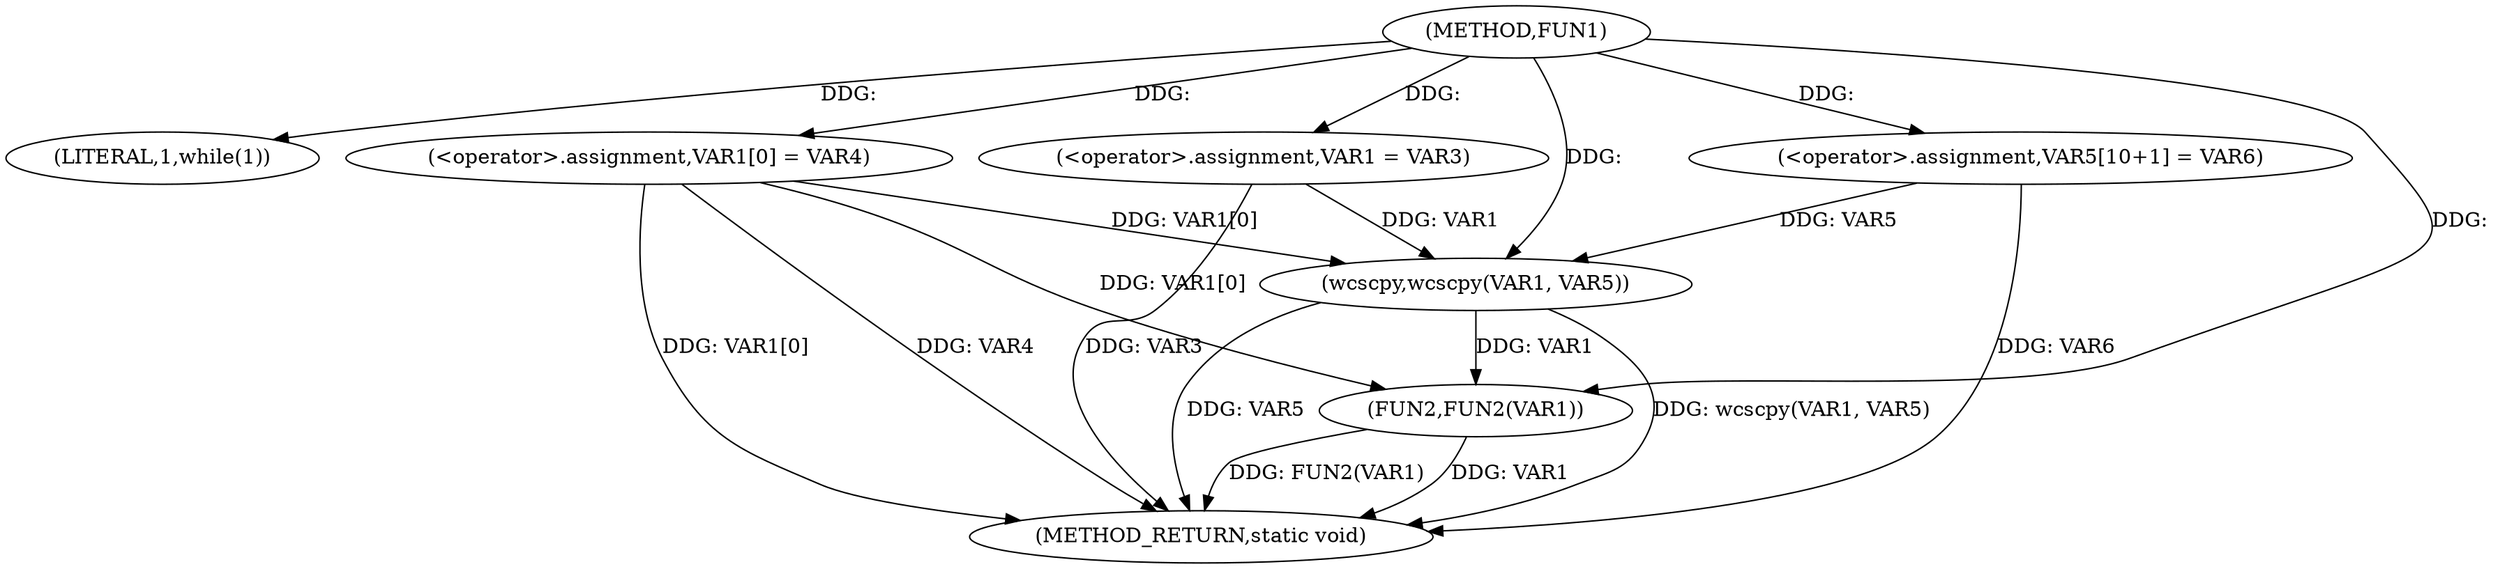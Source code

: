 digraph FUN1 {  
"1000100" [label = "(METHOD,FUN1)" ]
"1000127" [label = "(METHOD_RETURN,static void)" ]
"1000106" [label = "(LITERAL,1,while(1))" ]
"1000108" [label = "(<operator>.assignment,VAR1 = VAR3)" ]
"1000111" [label = "(<operator>.assignment,VAR1[0] = VAR4)" ]
"1000119" [label = "(<operator>.assignment,VAR5[10+1] = VAR6)" ]
"1000122" [label = "(wcscpy,wcscpy(VAR1, VAR5))" ]
"1000125" [label = "(FUN2,FUN2(VAR1))" ]
  "1000125" -> "1000127"  [ label = "DDG: VAR1"] 
  "1000125" -> "1000127"  [ label = "DDG: FUN2(VAR1)"] 
  "1000111" -> "1000127"  [ label = "DDG: VAR1[0]"] 
  "1000108" -> "1000127"  [ label = "DDG: VAR3"] 
  "1000122" -> "1000127"  [ label = "DDG: wcscpy(VAR1, VAR5)"] 
  "1000122" -> "1000127"  [ label = "DDG: VAR5"] 
  "1000111" -> "1000127"  [ label = "DDG: VAR4"] 
  "1000119" -> "1000127"  [ label = "DDG: VAR6"] 
  "1000100" -> "1000106"  [ label = "DDG: "] 
  "1000100" -> "1000108"  [ label = "DDG: "] 
  "1000100" -> "1000111"  [ label = "DDG: "] 
  "1000100" -> "1000119"  [ label = "DDG: "] 
  "1000111" -> "1000122"  [ label = "DDG: VAR1[0]"] 
  "1000108" -> "1000122"  [ label = "DDG: VAR1"] 
  "1000100" -> "1000122"  [ label = "DDG: "] 
  "1000119" -> "1000122"  [ label = "DDG: VAR5"] 
  "1000122" -> "1000125"  [ label = "DDG: VAR1"] 
  "1000111" -> "1000125"  [ label = "DDG: VAR1[0]"] 
  "1000100" -> "1000125"  [ label = "DDG: "] 
}
